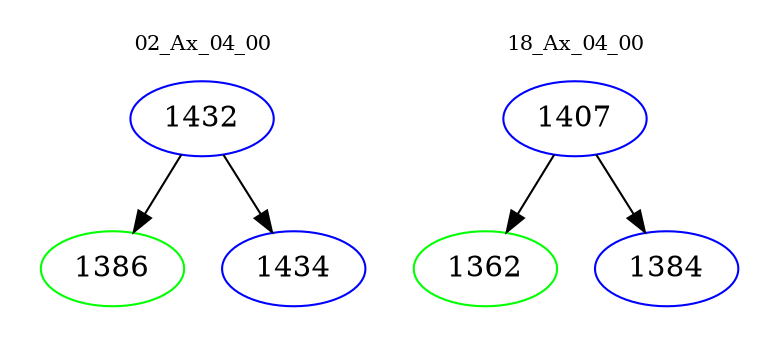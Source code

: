 digraph{
subgraph cluster_0 {
color = white
label = "02_Ax_04_00";
fontsize=10;
T0_1432 [label="1432", color="blue"]
T0_1432 -> T0_1386 [color="black"]
T0_1386 [label="1386", color="green"]
T0_1432 -> T0_1434 [color="black"]
T0_1434 [label="1434", color="blue"]
}
subgraph cluster_1 {
color = white
label = "18_Ax_04_00";
fontsize=10;
T1_1407 [label="1407", color="blue"]
T1_1407 -> T1_1362 [color="black"]
T1_1362 [label="1362", color="green"]
T1_1407 -> T1_1384 [color="black"]
T1_1384 [label="1384", color="blue"]
}
}

